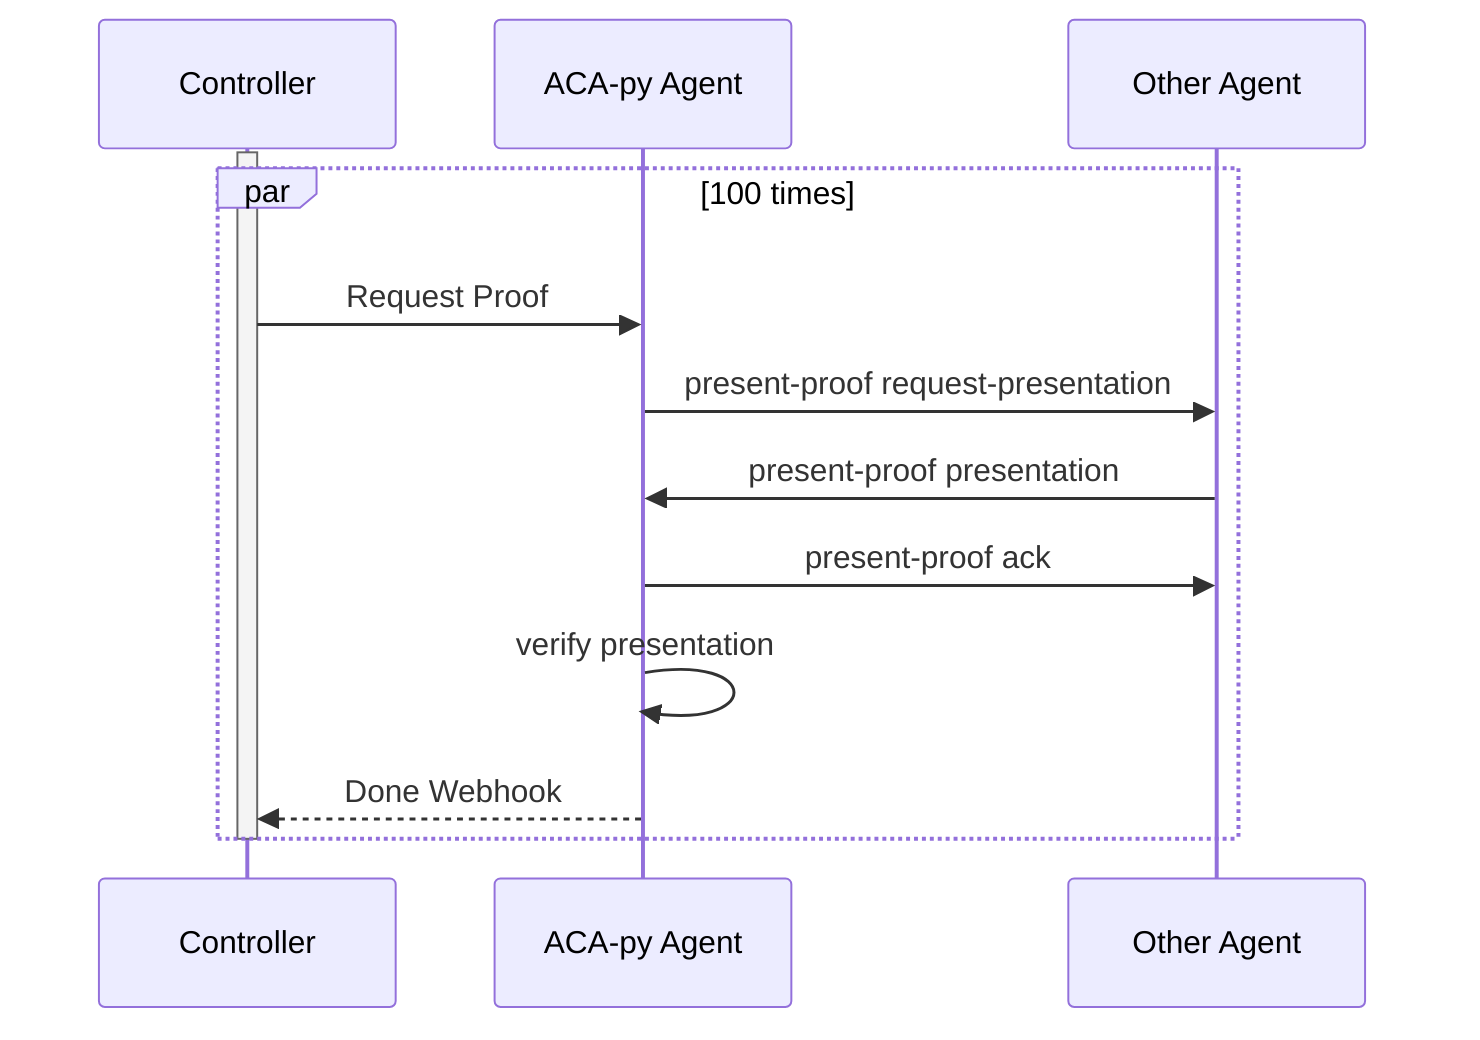 sequenceDiagram
    participant controller as Controller
    participant alice as ACA-py Agent
    participant bob as Other Agent
%%    participant indy as Indy Node

    activate controller
    par 100 times
        controller->>alice: Request Proof
        alice->>bob: present-proof request-presentation
        bob->>alice: present-proof presentation
        alice->>bob: present-proof ack

%%        opt material not cached
%%            alice->>indy: retrieve verification material
%%            indy-->>alice: 
%%        end

        alice->>alice: verify presentation
        

    alice-->>controller: Done Webhook
    end
    
    deactivate controller